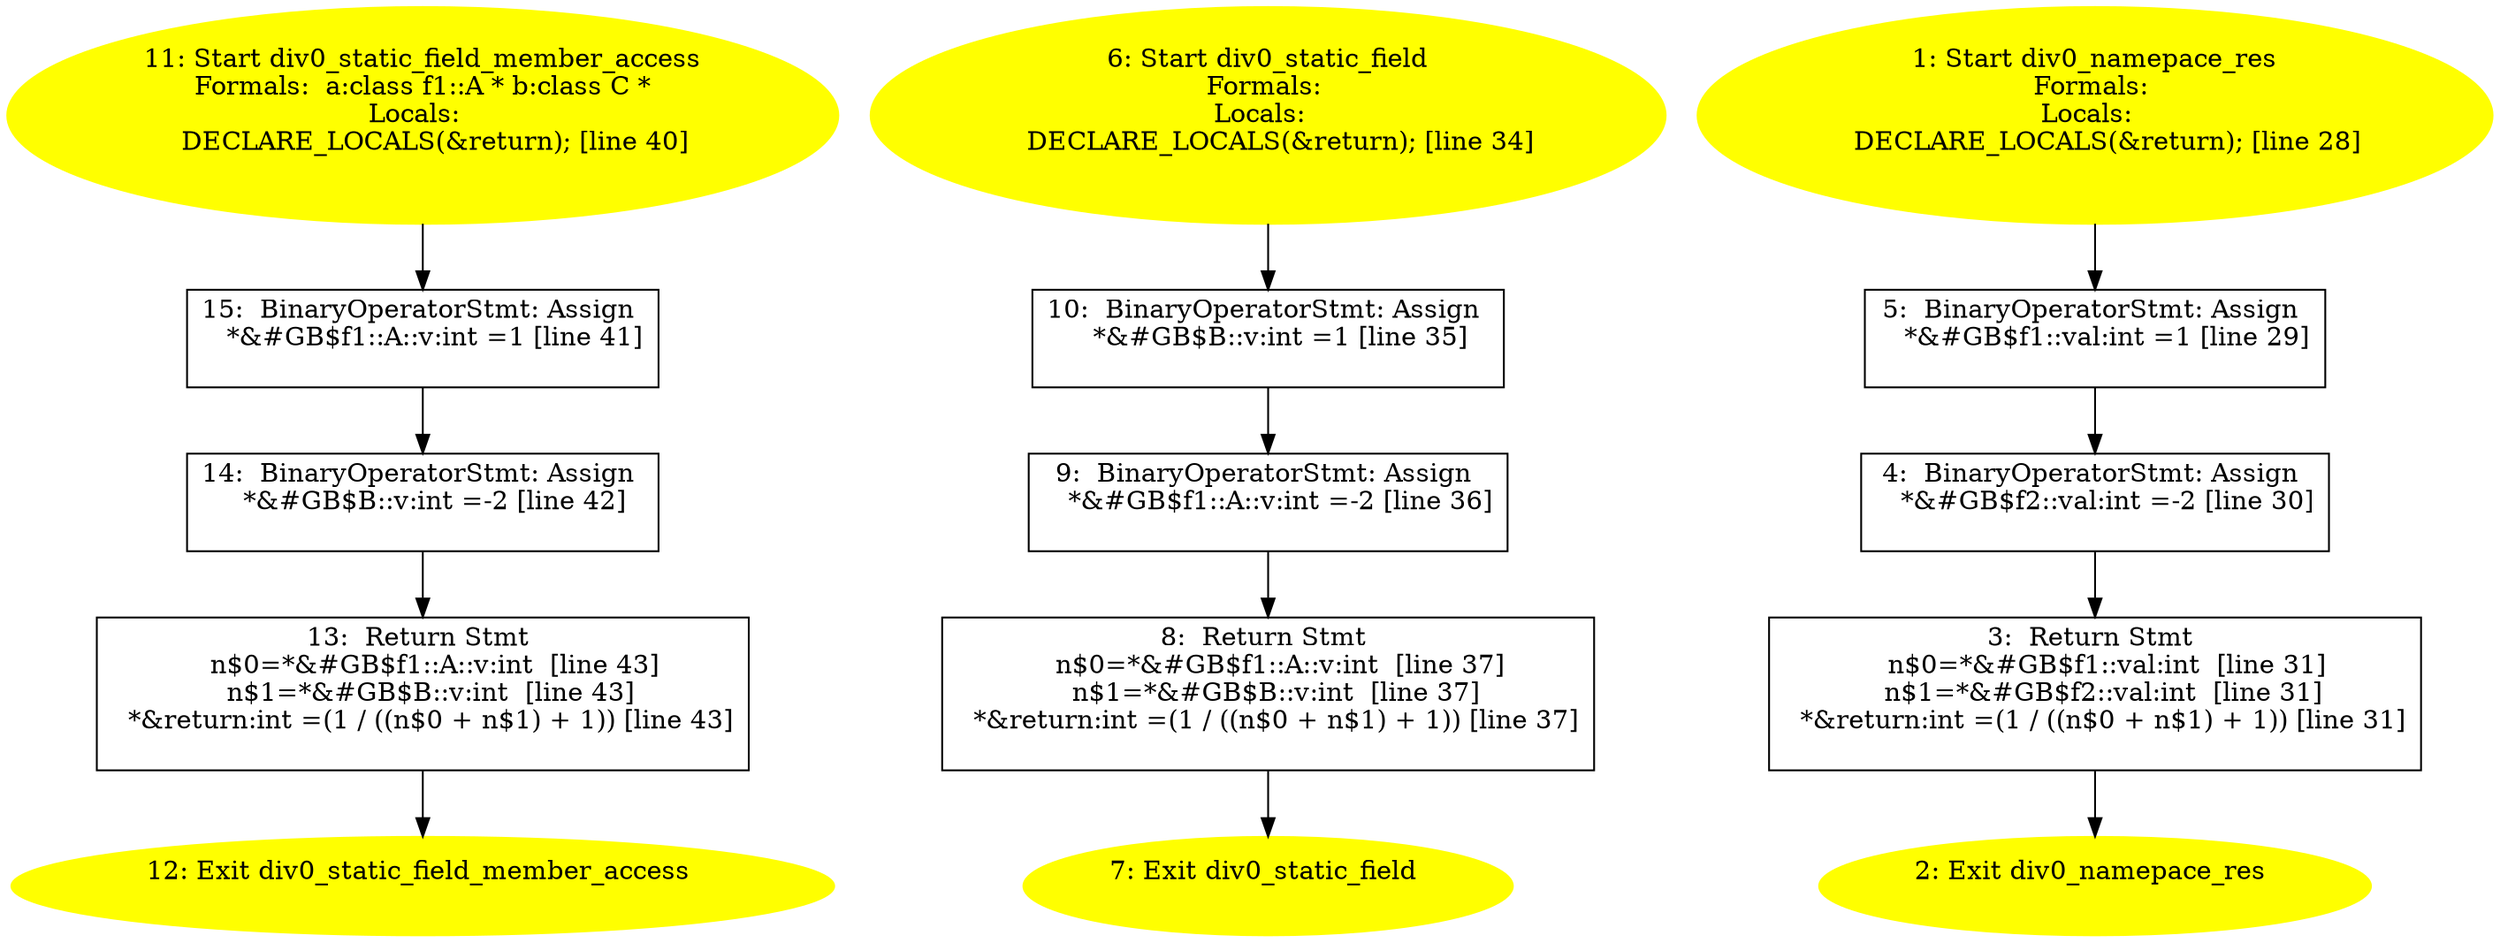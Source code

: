 /* @generated */
digraph iCFG {
15 [label="15:  BinaryOperatorStmt: Assign \n   *&#GB$f1::A::v:int =1 [line 41]\n " shape="box"]
	

	 15 -> 14 ;
14 [label="14:  BinaryOperatorStmt: Assign \n   *&#GB$B::v:int =-2 [line 42]\n " shape="box"]
	

	 14 -> 13 ;
13 [label="13:  Return Stmt \n   n$0=*&#GB$f1::A::v:int  [line 43]\n  n$1=*&#GB$B::v:int  [line 43]\n  *&return:int =(1 / ((n$0 + n$1) + 1)) [line 43]\n " shape="box"]
	

	 13 -> 12 ;
12 [label="12: Exit div0_static_field_member_access \n  " color=yellow style=filled]
	

11 [label="11: Start div0_static_field_member_access\nFormals:  a:class f1::A * b:class C *\nLocals:  \n   DECLARE_LOCALS(&return); [line 40]\n " color=yellow style=filled]
	

	 11 -> 15 ;
10 [label="10:  BinaryOperatorStmt: Assign \n   *&#GB$B::v:int =1 [line 35]\n " shape="box"]
	

	 10 -> 9 ;
9 [label="9:  BinaryOperatorStmt: Assign \n   *&#GB$f1::A::v:int =-2 [line 36]\n " shape="box"]
	

	 9 -> 8 ;
8 [label="8:  Return Stmt \n   n$0=*&#GB$f1::A::v:int  [line 37]\n  n$1=*&#GB$B::v:int  [line 37]\n  *&return:int =(1 / ((n$0 + n$1) + 1)) [line 37]\n " shape="box"]
	

	 8 -> 7 ;
7 [label="7: Exit div0_static_field \n  " color=yellow style=filled]
	

6 [label="6: Start div0_static_field\nFormals: \nLocals:  \n   DECLARE_LOCALS(&return); [line 34]\n " color=yellow style=filled]
	

	 6 -> 10 ;
5 [label="5:  BinaryOperatorStmt: Assign \n   *&#GB$f1::val:int =1 [line 29]\n " shape="box"]
	

	 5 -> 4 ;
4 [label="4:  BinaryOperatorStmt: Assign \n   *&#GB$f2::val:int =-2 [line 30]\n " shape="box"]
	

	 4 -> 3 ;
3 [label="3:  Return Stmt \n   n$0=*&#GB$f1::val:int  [line 31]\n  n$1=*&#GB$f2::val:int  [line 31]\n  *&return:int =(1 / ((n$0 + n$1) + 1)) [line 31]\n " shape="box"]
	

	 3 -> 2 ;
2 [label="2: Exit div0_namepace_res \n  " color=yellow style=filled]
	

1 [label="1: Start div0_namepace_res\nFormals: \nLocals:  \n   DECLARE_LOCALS(&return); [line 28]\n " color=yellow style=filled]
	

	 1 -> 5 ;
}
